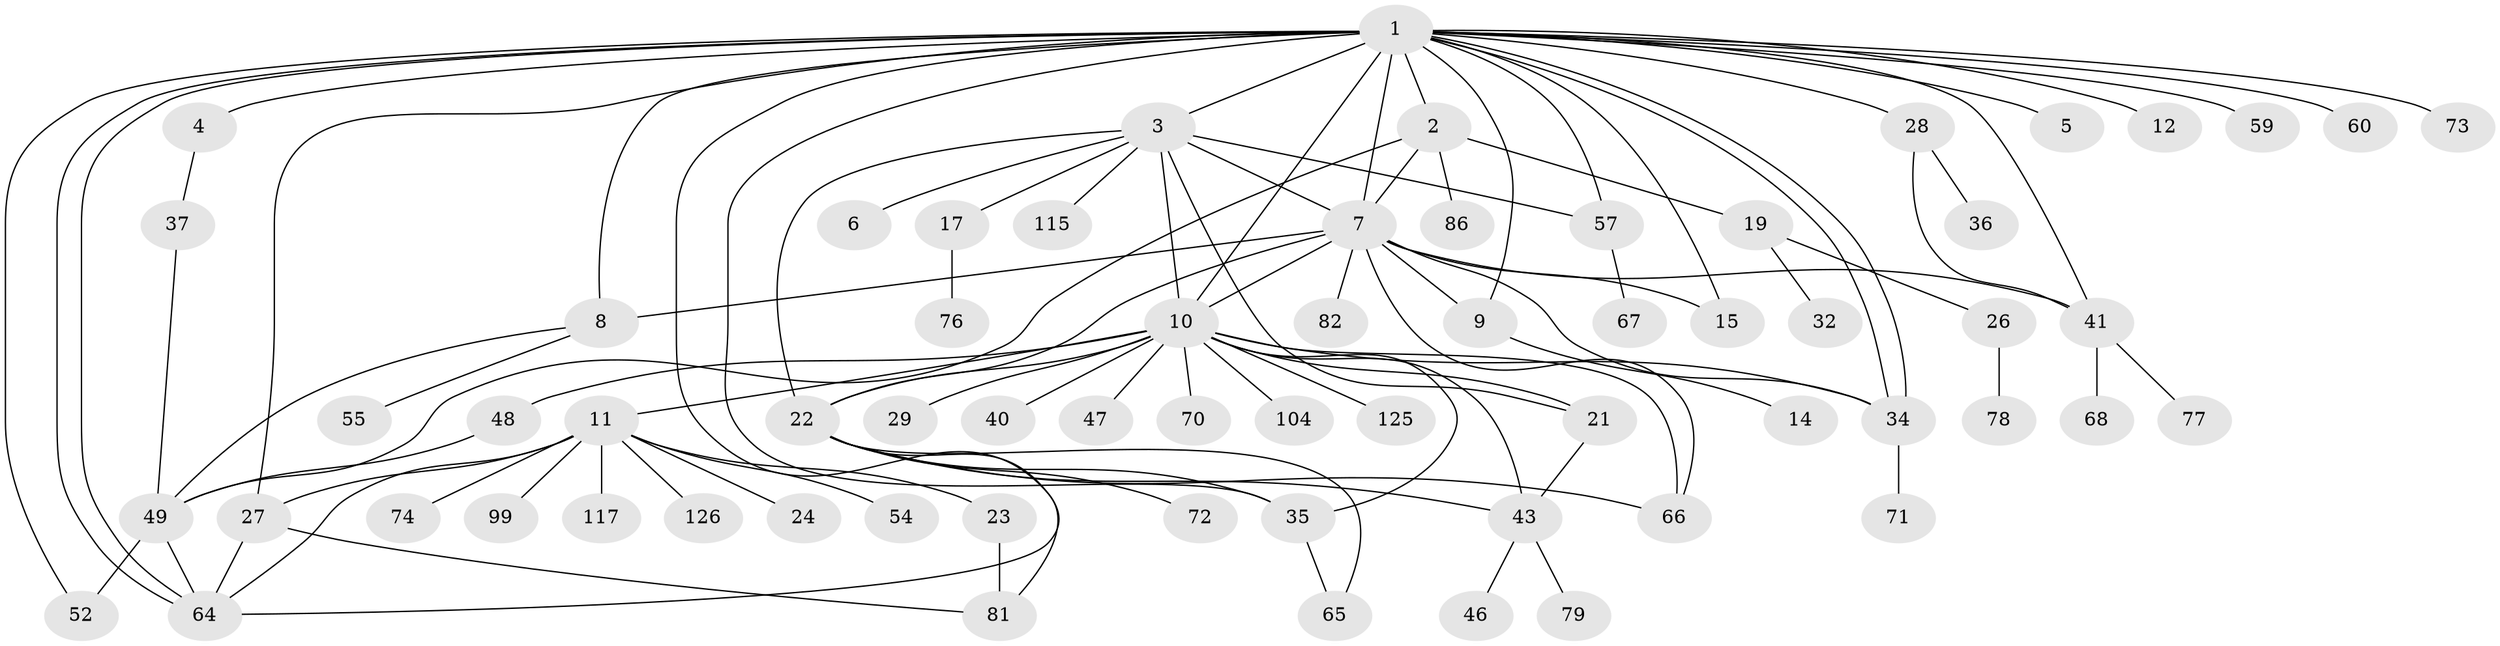 // original degree distribution, {26: 0.007692307692307693, 5: 0.038461538461538464, 10: 0.007692307692307693, 2: 0.17692307692307693, 1: 0.5153846153846153, 8: 0.007692307692307693, 4: 0.06153846153846154, 3: 0.11538461538461539, 18: 0.007692307692307693, 11: 0.007692307692307693, 7: 0.03076923076923077, 9: 0.015384615384615385, 6: 0.007692307692307693}
// Generated by graph-tools (version 1.1) at 2025/18/03/04/25 18:18:03]
// undirected, 65 vertices, 99 edges
graph export_dot {
graph [start="1"]
  node [color=gray90,style=filled];
  1;
  2;
  3 [super="+18"];
  4;
  5;
  6;
  7 [super="+38+42+16+44"];
  8 [super="+20"];
  9;
  10 [super="+30+13"];
  11 [super="+50"];
  12;
  14;
  15;
  17 [super="+112"];
  19 [super="+31"];
  21 [super="+25"];
  22 [super="+33+58+118+92+39"];
  23;
  24;
  26;
  27 [super="+110+123"];
  28;
  29;
  32;
  34 [super="+119+63"];
  35 [super="+51+56"];
  36;
  37 [super="+53"];
  40 [super="+97+124"];
  41 [super="+61+105"];
  43 [super="+93+91"];
  46;
  47;
  48;
  49 [super="+84+83+120+89"];
  52 [super="+80"];
  54;
  55;
  57 [super="+109+102"];
  59;
  60 [super="+122"];
  64;
  65;
  66 [super="+75"];
  67;
  68;
  70;
  71;
  72;
  73;
  74;
  76;
  77;
  78;
  79;
  81;
  82;
  86;
  99;
  104;
  115;
  117;
  125;
  126;
  1 -- 2;
  1 -- 3;
  1 -- 4;
  1 -- 5;
  1 -- 7 [weight=2];
  1 -- 8;
  1 -- 9;
  1 -- 10;
  1 -- 12;
  1 -- 15;
  1 -- 27;
  1 -- 28;
  1 -- 34;
  1 -- 34;
  1 -- 41;
  1 -- 57;
  1 -- 59;
  1 -- 60;
  1 -- 64;
  1 -- 64;
  1 -- 73;
  1 -- 81;
  1 -- 52;
  1 -- 35 [weight=2];
  2 -- 19;
  2 -- 49;
  2 -- 86;
  2 -- 7;
  3 -- 6;
  3 -- 7;
  3 -- 17;
  3 -- 21;
  3 -- 22;
  3 -- 115;
  3 -- 57;
  3 -- 10;
  4 -- 37;
  7 -- 66;
  7 -- 41 [weight=2];
  7 -- 34;
  7 -- 8 [weight=2];
  7 -- 15;
  7 -- 82;
  7 -- 22;
  7 -- 9;
  7 -- 10;
  8 -- 55;
  8 -- 49;
  9 -- 14;
  10 -- 11;
  10 -- 21;
  10 -- 34 [weight=2];
  10 -- 35 [weight=2];
  10 -- 40;
  10 -- 43;
  10 -- 47;
  10 -- 48;
  10 -- 66;
  10 -- 70;
  10 -- 104;
  10 -- 125;
  10 -- 22;
  10 -- 29;
  11 -- 23;
  11 -- 24;
  11 -- 27;
  11 -- 54;
  11 -- 64;
  11 -- 74;
  11 -- 99;
  11 -- 117;
  11 -- 126;
  17 -- 76;
  19 -- 26;
  19 -- 32;
  21 -- 43;
  22 -- 43;
  22 -- 64;
  22 -- 72;
  22 -- 65;
  22 -- 66;
  22 -- 35;
  23 -- 81;
  26 -- 78;
  27 -- 81;
  27 -- 64;
  28 -- 36;
  28 -- 41;
  34 -- 71;
  35 -- 65;
  37 -- 49;
  41 -- 68;
  41 -- 77;
  43 -- 46;
  43 -- 79;
  48 -- 49;
  49 -- 52;
  49 -- 64;
  57 -- 67;
}
